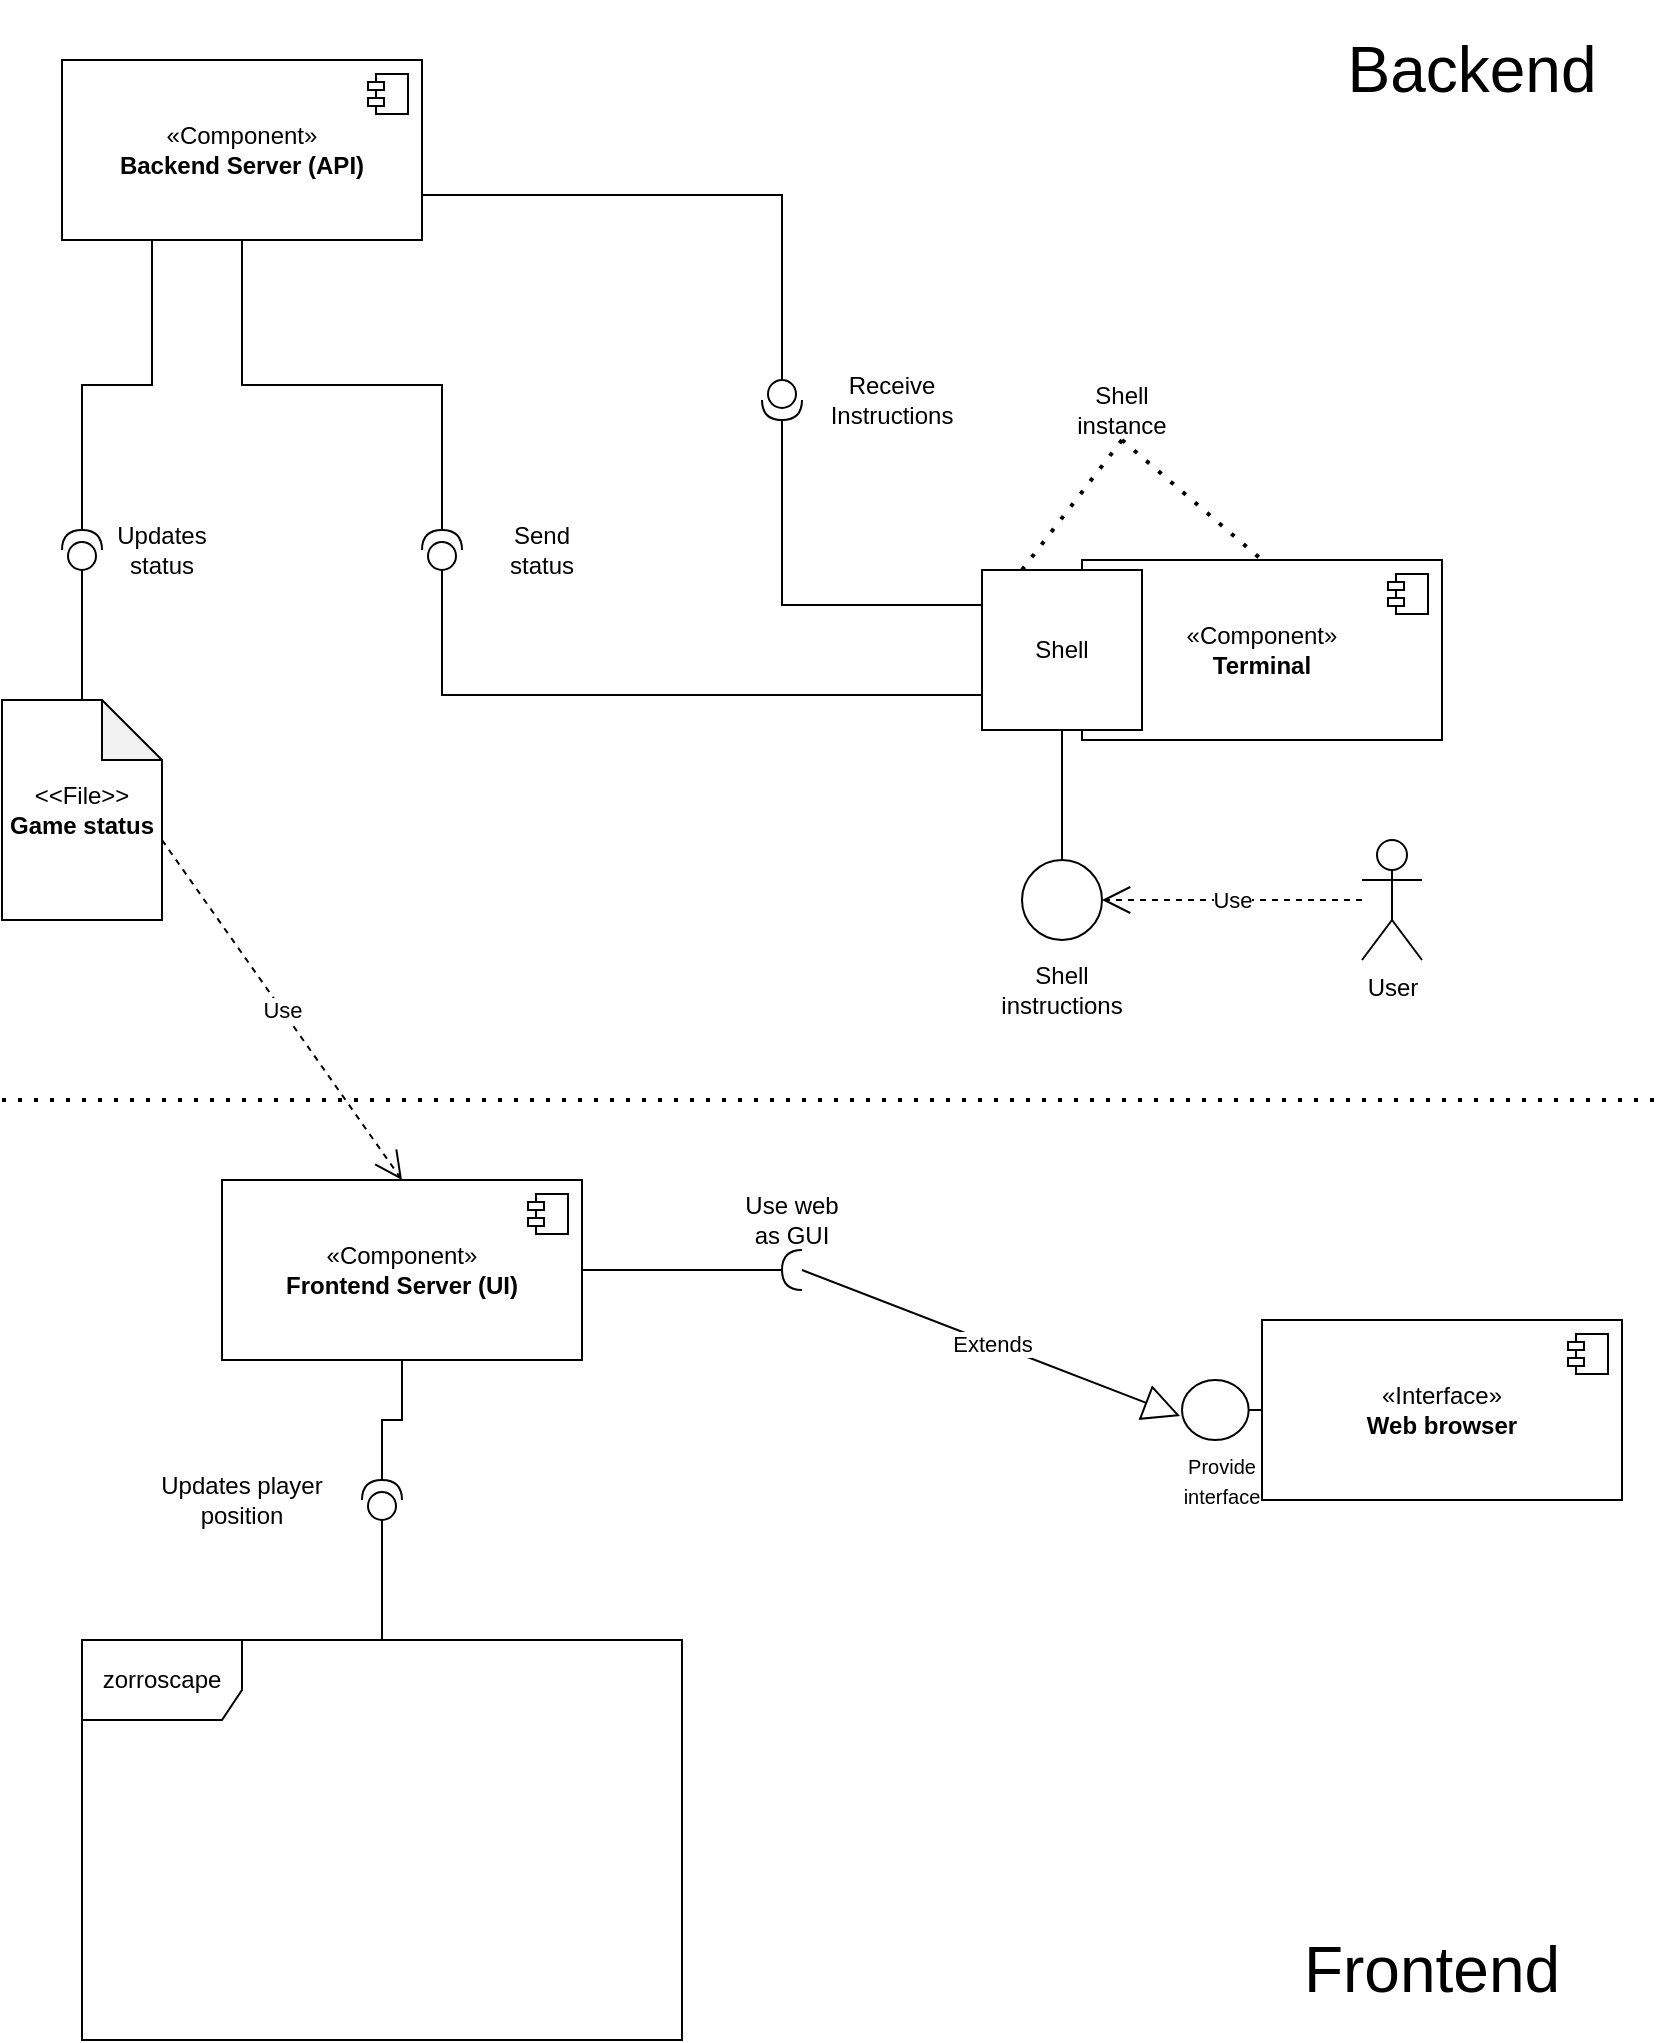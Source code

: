 <mxfile version="21.5.2" type="device" pages="4">
  <diagram name="Components" id="fg2-oNMhH4X4vXxZEWPD">
    <mxGraphModel dx="1028" dy="558" grid="1" gridSize="10" guides="1" tooltips="1" connect="1" arrows="1" fold="1" page="1" pageScale="1" pageWidth="850" pageHeight="1100" math="0" shadow="0">
      <root>
        <mxCell id="0" />
        <mxCell id="1" parent="0" />
        <mxCell id="lIsuV4rlWAabvZU2MC4q-8" style="edgeStyle=orthogonalEdgeStyle;rounded=0;orthogonalLoop=1;jettySize=auto;html=1;entryX=0;entryY=0.5;entryDx=0;entryDy=0;entryPerimeter=0;exitX=1;exitY=0.75;exitDx=0;exitDy=0;endArrow=none;endFill=0;" edge="1" parent="1" source="lIsuV4rlWAabvZU2MC4q-1" target="lIsuV4rlWAabvZU2MC4q-5">
          <mxGeometry relative="1" as="geometry" />
        </mxCell>
        <mxCell id="lIsuV4rlWAabvZU2MC4q-1" value="&lt;div&gt;«Component»&lt;/div&gt;&lt;div&gt;&lt;b&gt;Backend Server (API)&lt;/b&gt;&lt;/div&gt;" style="html=1;dropTarget=0;whiteSpace=wrap;" vertex="1" parent="1">
          <mxGeometry x="40" y="40" width="180" height="90" as="geometry" />
        </mxCell>
        <mxCell id="lIsuV4rlWAabvZU2MC4q-2" value="" style="shape=module;jettyWidth=8;jettyHeight=4;" vertex="1" parent="lIsuV4rlWAabvZU2MC4q-1">
          <mxGeometry x="1" width="20" height="20" relative="1" as="geometry">
            <mxPoint x="-27" y="7" as="offset" />
          </mxGeometry>
        </mxCell>
        <mxCell id="lIsuV4rlWAabvZU2MC4q-16" style="edgeStyle=orthogonalEdgeStyle;rounded=0;orthogonalLoop=1;jettySize=auto;html=1;exitX=1;exitY=0.5;exitDx=0;exitDy=0;exitPerimeter=0;entryX=0;entryY=0.25;entryDx=0;entryDy=0;" edge="1" parent="1" source="lIsuV4rlWAabvZU2MC4q-5" target="lIsuV4rlWAabvZU2MC4q-11">
          <mxGeometry relative="1" as="geometry" />
        </mxCell>
        <mxCell id="lIsuV4rlWAabvZU2MC4q-5" value="" style="shape=providedRequiredInterface;html=1;verticalLabelPosition=bottom;sketch=0;rotation=90;" vertex="1" parent="1">
          <mxGeometry x="390" y="200" width="20" height="20" as="geometry" />
        </mxCell>
        <mxCell id="lIsuV4rlWAabvZU2MC4q-10" style="edgeStyle=orthogonalEdgeStyle;rounded=0;orthogonalLoop=1;jettySize=auto;html=1;entryX=0.5;entryY=1;entryDx=0;entryDy=0;endArrow=none;endFill=0;" edge="1" parent="1" source="lIsuV4rlWAabvZU2MC4q-6" target="lIsuV4rlWAabvZU2MC4q-1">
          <mxGeometry relative="1" as="geometry" />
        </mxCell>
        <mxCell id="lIsuV4rlWAabvZU2MC4q-6" value="" style="shape=providedRequiredInterface;html=1;verticalLabelPosition=bottom;sketch=0;rotation=-90;" vertex="1" parent="1">
          <mxGeometry x="220" y="275" width="20" height="20" as="geometry" />
        </mxCell>
        <mxCell id="lIsuV4rlWAabvZU2MC4q-7" value="&lt;div&gt;&amp;lt;&amp;lt;File&amp;gt;&amp;gt;&lt;/div&gt;&lt;div&gt;&lt;b&gt;Game status&lt;/b&gt;&lt;br&gt;&lt;/div&gt;" style="shape=note;whiteSpace=wrap;html=1;backgroundOutline=1;darkOpacity=0.05;" vertex="1" parent="1">
          <mxGeometry x="10" y="360" width="80" height="110" as="geometry" />
        </mxCell>
        <mxCell id="lIsuV4rlWAabvZU2MC4q-15" style="edgeStyle=orthogonalEdgeStyle;rounded=0;orthogonalLoop=1;jettySize=auto;html=1;exitX=0;exitY=0.75;exitDx=0;exitDy=0;entryX=0;entryY=0.5;entryDx=0;entryDy=0;entryPerimeter=0;endArrow=none;endFill=0;" edge="1" parent="1" source="lIsuV4rlWAabvZU2MC4q-11" target="lIsuV4rlWAabvZU2MC4q-6">
          <mxGeometry relative="1" as="geometry" />
        </mxCell>
        <mxCell id="lIsuV4rlWAabvZU2MC4q-11" value="&lt;div&gt;«Component»&lt;/div&gt;&lt;div&gt;&lt;b&gt;Terminal&lt;/b&gt;&lt;/div&gt;" style="html=1;dropTarget=0;whiteSpace=wrap;" vertex="1" parent="1">
          <mxGeometry x="550" y="290" width="180" height="90" as="geometry" />
        </mxCell>
        <mxCell id="lIsuV4rlWAabvZU2MC4q-12" value="" style="shape=module;jettyWidth=8;jettyHeight=4;" vertex="1" parent="lIsuV4rlWAabvZU2MC4q-11">
          <mxGeometry x="1" width="20" height="20" relative="1" as="geometry">
            <mxPoint x="-27" y="7" as="offset" />
          </mxGeometry>
        </mxCell>
        <mxCell id="lIsuV4rlWAabvZU2MC4q-17" value="User" style="shape=umlActor;verticalLabelPosition=bottom;verticalAlign=top;html=1;outlineConnect=0;" vertex="1" parent="1">
          <mxGeometry x="690" y="430" width="30" height="60" as="geometry" />
        </mxCell>
        <mxCell id="lIsuV4rlWAabvZU2MC4q-20" value="Shell" style="whiteSpace=wrap;html=1;aspect=fixed;" vertex="1" parent="1">
          <mxGeometry x="500" y="295" width="80" height="80" as="geometry" />
        </mxCell>
        <mxCell id="lIsuV4rlWAabvZU2MC4q-21" value="" style="endArrow=none;dashed=1;html=1;dashPattern=1 3;strokeWidth=2;rounded=0;exitX=0.25;exitY=0;exitDx=0;exitDy=0;" edge="1" parent="1" source="lIsuV4rlWAabvZU2MC4q-20">
          <mxGeometry width="50" height="50" relative="1" as="geometry">
            <mxPoint x="520" y="280" as="sourcePoint" />
            <mxPoint x="570" y="230" as="targetPoint" />
          </mxGeometry>
        </mxCell>
        <mxCell id="lIsuV4rlWAabvZU2MC4q-22" value="" style="endArrow=none;dashed=1;html=1;dashPattern=1 3;strokeWidth=2;rounded=0;entryX=0.5;entryY=0;entryDx=0;entryDy=0;" edge="1" parent="1" target="lIsuV4rlWAabvZU2MC4q-11">
          <mxGeometry width="50" height="50" relative="1" as="geometry">
            <mxPoint x="570" y="230" as="sourcePoint" />
            <mxPoint x="640" y="200" as="targetPoint" />
          </mxGeometry>
        </mxCell>
        <mxCell id="lIsuV4rlWAabvZU2MC4q-23" value="Shell instance" style="text;html=1;strokeColor=none;fillColor=none;align=center;verticalAlign=middle;whiteSpace=wrap;rounded=0;" vertex="1" parent="1">
          <mxGeometry x="540" y="200" width="60" height="30" as="geometry" />
        </mxCell>
        <mxCell id="lIsuV4rlWAabvZU2MC4q-24" value="" style="ellipse;whiteSpace=wrap;html=1;aspect=fixed;" vertex="1" parent="1">
          <mxGeometry x="520" y="440" width="40" height="40" as="geometry" />
        </mxCell>
        <mxCell id="lIsuV4rlWAabvZU2MC4q-25" value="" style="endArrow=none;html=1;rounded=0;exitX=0.5;exitY=0;exitDx=0;exitDy=0;entryX=0.5;entryY=1;entryDx=0;entryDy=0;" edge="1" parent="1" source="lIsuV4rlWAabvZU2MC4q-24" target="lIsuV4rlWAabvZU2MC4q-20">
          <mxGeometry width="50" height="50" relative="1" as="geometry">
            <mxPoint x="570" y="460" as="sourcePoint" />
            <mxPoint x="620" y="410" as="targetPoint" />
          </mxGeometry>
        </mxCell>
        <mxCell id="lIsuV4rlWAabvZU2MC4q-26" value="Use" style="endArrow=open;endSize=12;dashed=1;html=1;rounded=0;entryX=1;entryY=0.5;entryDx=0;entryDy=0;" edge="1" parent="1" source="lIsuV4rlWAabvZU2MC4q-17" target="lIsuV4rlWAabvZU2MC4q-24">
          <mxGeometry width="160" relative="1" as="geometry">
            <mxPoint x="590" y="440" as="sourcePoint" />
            <mxPoint x="750" y="440" as="targetPoint" />
          </mxGeometry>
        </mxCell>
        <mxCell id="lIsuV4rlWAabvZU2MC4q-27" value="Shell instructions" style="text;html=1;strokeColor=none;fillColor=none;align=center;verticalAlign=middle;whiteSpace=wrap;rounded=0;" vertex="1" parent="1">
          <mxGeometry x="510" y="490" width="60" height="30" as="geometry" />
        </mxCell>
        <mxCell id="lIsuV4rlWAabvZU2MC4q-29" style="edgeStyle=orthogonalEdgeStyle;rounded=0;orthogonalLoop=1;jettySize=auto;html=1;entryX=0.5;entryY=0;entryDx=0;entryDy=0;entryPerimeter=0;endArrow=none;endFill=0;" edge="1" parent="1" source="lIsuV4rlWAabvZU2MC4q-28" target="lIsuV4rlWAabvZU2MC4q-7">
          <mxGeometry relative="1" as="geometry" />
        </mxCell>
        <mxCell id="lIsuV4rlWAabvZU2MC4q-30" style="edgeStyle=orthogonalEdgeStyle;rounded=0;orthogonalLoop=1;jettySize=auto;html=1;entryX=0.25;entryY=1;entryDx=0;entryDy=0;endArrow=none;endFill=0;exitX=1;exitY=0.5;exitDx=0;exitDy=0;exitPerimeter=0;" edge="1" parent="1" source="lIsuV4rlWAabvZU2MC4q-28" target="lIsuV4rlWAabvZU2MC4q-1">
          <mxGeometry relative="1" as="geometry" />
        </mxCell>
        <mxCell id="lIsuV4rlWAabvZU2MC4q-28" value="" style="shape=providedRequiredInterface;html=1;verticalLabelPosition=bottom;sketch=0;rotation=-90;" vertex="1" parent="1">
          <mxGeometry x="40" y="275" width="20" height="20" as="geometry" />
        </mxCell>
        <mxCell id="lIsuV4rlWAabvZU2MC4q-31" value="Receive Instructions" style="text;html=1;strokeColor=none;fillColor=none;align=center;verticalAlign=middle;whiteSpace=wrap;rounded=0;" vertex="1" parent="1">
          <mxGeometry x="425" y="195" width="60" height="30" as="geometry" />
        </mxCell>
        <mxCell id="lIsuV4rlWAabvZU2MC4q-32" value="Send status" style="text;html=1;strokeColor=none;fillColor=none;align=center;verticalAlign=middle;whiteSpace=wrap;rounded=0;" vertex="1" parent="1">
          <mxGeometry x="250" y="270" width="60" height="30" as="geometry" />
        </mxCell>
        <mxCell id="lIsuV4rlWAabvZU2MC4q-33" value="Updates status" style="text;html=1;strokeColor=none;fillColor=none;align=center;verticalAlign=middle;whiteSpace=wrap;rounded=0;" vertex="1" parent="1">
          <mxGeometry x="60" y="270" width="60" height="30" as="geometry" />
        </mxCell>
        <mxCell id="lIsuV4rlWAabvZU2MC4q-34" value="zorroscape" style="shape=umlFrame;whiteSpace=wrap;html=1;pointerEvents=0;width=80;height=40;" vertex="1" parent="1">
          <mxGeometry x="50" y="830" width="300" height="200" as="geometry" />
        </mxCell>
        <mxCell id="lIsuV4rlWAabvZU2MC4q-35" value="" style="endArrow=none;dashed=1;html=1;dashPattern=1 3;strokeWidth=2;rounded=0;" edge="1" parent="1">
          <mxGeometry width="50" height="50" relative="1" as="geometry">
            <mxPoint x="10" y="560" as="sourcePoint" />
            <mxPoint x="840" y="560" as="targetPoint" />
          </mxGeometry>
        </mxCell>
        <mxCell id="lIsuV4rlWAabvZU2MC4q-40" value="&lt;div&gt;«Interface»&lt;/div&gt;&lt;div&gt;&lt;b&gt;Web browser&lt;/b&gt;&lt;br&gt;&lt;/div&gt;" style="html=1;dropTarget=0;whiteSpace=wrap;" vertex="1" parent="1">
          <mxGeometry x="640" y="670" width="180" height="90" as="geometry" />
        </mxCell>
        <mxCell id="lIsuV4rlWAabvZU2MC4q-41" value="" style="shape=module;jettyWidth=8;jettyHeight=4;" vertex="1" parent="lIsuV4rlWAabvZU2MC4q-40">
          <mxGeometry x="1" width="20" height="20" relative="1" as="geometry">
            <mxPoint x="-27" y="7" as="offset" />
          </mxGeometry>
        </mxCell>
        <mxCell id="lIsuV4rlWAabvZU2MC4q-42" value="&lt;div&gt;«Component»&lt;/div&gt;&lt;div&gt;&lt;b&gt;Frontend Server (UI)&lt;/b&gt;&lt;/div&gt;" style="html=1;dropTarget=0;whiteSpace=wrap;" vertex="1" parent="1">
          <mxGeometry x="120" y="600" width="180" height="90" as="geometry" />
        </mxCell>
        <mxCell id="lIsuV4rlWAabvZU2MC4q-43" value="" style="shape=module;jettyWidth=8;jettyHeight=4;" vertex="1" parent="lIsuV4rlWAabvZU2MC4q-42">
          <mxGeometry x="1" width="20" height="20" relative="1" as="geometry">
            <mxPoint x="-27" y="7" as="offset" />
          </mxGeometry>
        </mxCell>
        <mxCell id="lIsuV4rlWAabvZU2MC4q-47" style="edgeStyle=orthogonalEdgeStyle;rounded=0;orthogonalLoop=1;jettySize=auto;html=1;entryX=1;entryY=0.5;entryDx=0;entryDy=0;endArrow=none;endFill=0;" edge="1" parent="1" source="lIsuV4rlWAabvZU2MC4q-46" target="lIsuV4rlWAabvZU2MC4q-42">
          <mxGeometry relative="1" as="geometry" />
        </mxCell>
        <mxCell id="lIsuV4rlWAabvZU2MC4q-46" value="" style="shape=requiredInterface;html=1;verticalLabelPosition=bottom;sketch=0;rotation=-180;" vertex="1" parent="1">
          <mxGeometry x="400" y="635" width="10" height="20" as="geometry" />
        </mxCell>
        <mxCell id="lIsuV4rlWAabvZU2MC4q-49" value="" style="shape=umlBoundary;whiteSpace=wrap;html=1;rotation=-180;" vertex="1" parent="1">
          <mxGeometry x="600" y="700" width="40" height="30" as="geometry" />
        </mxCell>
        <mxCell id="lIsuV4rlWAabvZU2MC4q-51" value="&lt;font style=&quot;font-size: 10px;&quot;&gt;Provide interface&lt;/font&gt;" style="text;html=1;strokeColor=none;fillColor=none;align=center;verticalAlign=middle;whiteSpace=wrap;rounded=0;" vertex="1" parent="1">
          <mxGeometry x="590" y="730" width="60" height="40" as="geometry" />
        </mxCell>
        <mxCell id="lIsuV4rlWAabvZU2MC4q-52" value="Use web as GUI" style="text;html=1;strokeColor=none;fillColor=none;align=center;verticalAlign=middle;whiteSpace=wrap;rounded=0;" vertex="1" parent="1">
          <mxGeometry x="375" y="605" width="60" height="30" as="geometry" />
        </mxCell>
        <mxCell id="lIsuV4rlWAabvZU2MC4q-55" value="" style="edgeStyle=orthogonalEdgeStyle;rounded=0;orthogonalLoop=1;jettySize=auto;html=1;endArrow=none;endFill=0;" edge="1" parent="1" source="lIsuV4rlWAabvZU2MC4q-54" target="lIsuV4rlWAabvZU2MC4q-34">
          <mxGeometry relative="1" as="geometry" />
        </mxCell>
        <mxCell id="lIsuV4rlWAabvZU2MC4q-57" value="" style="edgeStyle=orthogonalEdgeStyle;rounded=0;orthogonalLoop=1;jettySize=auto;html=1;endArrow=none;endFill=0;" edge="1" parent="1" source="lIsuV4rlWAabvZU2MC4q-54" target="lIsuV4rlWAabvZU2MC4q-42">
          <mxGeometry relative="1" as="geometry" />
        </mxCell>
        <mxCell id="lIsuV4rlWAabvZU2MC4q-54" value="" style="shape=providedRequiredInterface;html=1;verticalLabelPosition=bottom;sketch=0;rotation=-90;" vertex="1" parent="1">
          <mxGeometry x="190" y="750" width="20" height="20" as="geometry" />
        </mxCell>
        <mxCell id="lIsuV4rlWAabvZU2MC4q-56" value="Updates player position" style="text;html=1;strokeColor=none;fillColor=none;align=center;verticalAlign=middle;whiteSpace=wrap;rounded=0;" vertex="1" parent="1">
          <mxGeometry x="80" y="745" width="100" height="30" as="geometry" />
        </mxCell>
        <mxCell id="lIsuV4rlWAabvZU2MC4q-59" value="&lt;font style=&quot;font-size: 32px;&quot;&gt;Backend&lt;/font&gt;" style="text;html=1;strokeColor=none;fillColor=none;align=center;verticalAlign=middle;whiteSpace=wrap;rounded=0;" vertex="1" parent="1">
          <mxGeometry x="650" y="10" width="190" height="70" as="geometry" />
        </mxCell>
        <mxCell id="lIsuV4rlWAabvZU2MC4q-60" value="&lt;font style=&quot;font-size: 32px;&quot;&gt;Frontend&lt;/font&gt;" style="text;html=1;strokeColor=none;fillColor=none;align=center;verticalAlign=middle;whiteSpace=wrap;rounded=0;" vertex="1" parent="1">
          <mxGeometry x="630" y="960" width="190" height="70" as="geometry" />
        </mxCell>
        <mxCell id="lIsuV4rlWAabvZU2MC4q-61" value="Use" style="endArrow=open;endSize=12;dashed=1;html=1;rounded=0;entryX=0.5;entryY=0;entryDx=0;entryDy=0;exitX=0;exitY=0;exitDx=80;exitDy=70;exitPerimeter=0;" edge="1" parent="1" source="lIsuV4rlWAabvZU2MC4q-7" target="lIsuV4rlWAabvZU2MC4q-42">
          <mxGeometry width="160" relative="1" as="geometry">
            <mxPoint x="130" y="430" as="sourcePoint" />
            <mxPoint x="290" y="430" as="targetPoint" />
          </mxGeometry>
        </mxCell>
        <mxCell id="lIsuV4rlWAabvZU2MC4q-62" value="Extends" style="endArrow=block;endSize=16;endFill=0;html=1;rounded=0;exitX=0;exitY=0.5;exitDx=0;exitDy=0;exitPerimeter=0;entryX=1.025;entryY=0.4;entryDx=0;entryDy=0;entryPerimeter=0;" edge="1" parent="1" source="lIsuV4rlWAabvZU2MC4q-46" target="lIsuV4rlWAabvZU2MC4q-49">
          <mxGeometry width="160" relative="1" as="geometry">
            <mxPoint x="430" y="650" as="sourcePoint" />
            <mxPoint x="590" y="650" as="targetPoint" />
          </mxGeometry>
        </mxCell>
      </root>
    </mxGraphModel>
  </diagram>
  <diagram id="vCLA_ddJvcQWh8pepeFn" name="Packages">
    <mxGraphModel dx="874" dy="474" grid="1" gridSize="10" guides="1" tooltips="1" connect="1" arrows="1" fold="1" page="1" pageScale="1" pageWidth="850" pageHeight="1100" math="0" shadow="0">
      <root>
        <mxCell id="0" />
        <mxCell id="1" parent="0" />
        <mxCell id="huxQU5YlGegdI1hVqfrL-1" value="" style="shape=folder;fontStyle=1;spacingTop=10;tabWidth=130;tabHeight=30;tabPosition=left;html=1;whiteSpace=wrap;" vertex="1" parent="1">
          <mxGeometry x="40" y="40" width="260" height="190" as="geometry" />
        </mxCell>
        <mxCell id="huxQU5YlGegdI1hVqfrL-2" value="zorroscape_API" style="text;align=center;fontStyle=1;verticalAlign=middle;spacingLeft=3;spacingRight=3;strokeColor=none;rotatable=0;points=[[0,0.5],[1,0.5]];portConstraint=eastwest;html=1;" vertex="1" parent="1">
          <mxGeometry x="40" y="40" width="130" height="26" as="geometry" />
        </mxCell>
        <mxCell id="_4yj99TyufgzmkkabO5A-1" value="&lt;div&gt;«Component»&lt;/div&gt;&lt;div&gt;&lt;b&gt;Backend Server (API)&lt;/b&gt;&lt;/div&gt;" style="html=1;dropTarget=0;whiteSpace=wrap;" vertex="1" parent="1">
          <mxGeometry x="50" y="90" width="140" height="60" as="geometry" />
        </mxCell>
        <mxCell id="_4yj99TyufgzmkkabO5A-2" value="" style="shape=module;jettyWidth=8;jettyHeight=4;" vertex="1" parent="_4yj99TyufgzmkkabO5A-1">
          <mxGeometry x="1" width="20" height="20" relative="1" as="geometry">
            <mxPoint x="-27" y="7" as="offset" />
          </mxGeometry>
        </mxCell>
        <mxCell id="vbIPrfD5rZyt9Vxp0RWM-1" value="&lt;div&gt;&amp;lt;&amp;lt;File&amp;gt;&amp;gt;&lt;/div&gt;&lt;div&gt;&lt;b&gt;Game status&lt;/b&gt;&lt;br&gt;&lt;/div&gt;" style="shape=note;whiteSpace=wrap;html=1;backgroundOutline=1;darkOpacity=0.05;" vertex="1" parent="1">
          <mxGeometry x="210" y="110" width="80" height="90" as="geometry" />
        </mxCell>
        <mxCell id="K6dREEbRCLqWQLxPJ3EU-3" value="" style="shape=folder;fontStyle=1;spacingTop=10;tabWidth=130;tabHeight=30;tabPosition=left;html=1;whiteSpace=wrap;" vertex="1" parent="1">
          <mxGeometry x="480" y="40" width="260" height="190" as="geometry" />
        </mxCell>
        <mxCell id="K6dREEbRCLqWQLxPJ3EU-4" value="zorroscape_UI" style="text;align=center;fontStyle=1;verticalAlign=middle;spacingLeft=3;spacingRight=3;strokeColor=none;rotatable=0;points=[[0,0.5],[1,0.5]];portConstraint=eastwest;html=1;" vertex="1" parent="1">
          <mxGeometry x="480" y="40" width="130" height="26" as="geometry" />
        </mxCell>
        <mxCell id="K6dREEbRCLqWQLxPJ3EU-1" value="&lt;div&gt;«Component»&lt;/div&gt;&lt;div&gt;&lt;b&gt;Frontend Server (UI)&lt;/b&gt;&lt;/div&gt;" style="html=1;dropTarget=0;whiteSpace=wrap;" vertex="1" parent="1">
          <mxGeometry x="540" y="110" width="140" height="80" as="geometry" />
        </mxCell>
        <mxCell id="K6dREEbRCLqWQLxPJ3EU-2" value="" style="shape=module;jettyWidth=8;jettyHeight=4;" vertex="1" parent="K6dREEbRCLqWQLxPJ3EU-1">
          <mxGeometry x="1" width="20" height="20" relative="1" as="geometry">
            <mxPoint x="-27" y="7" as="offset" />
          </mxGeometry>
        </mxCell>
        <mxCell id="K6dREEbRCLqWQLxPJ3EU-5" value="Use" style="endArrow=open;endSize=12;dashed=1;html=1;rounded=0;exitX=0;exitY=0;exitDx=0;exitDy=110;entryX=0;entryY=0;entryDx=260;entryDy=110;entryPerimeter=0;exitPerimeter=0;" edge="1" parent="1" source="K6dREEbRCLqWQLxPJ3EU-3" target="huxQU5YlGegdI1hVqfrL-1">
          <mxGeometry width="160" relative="1" as="geometry">
            <mxPoint x="350" y="150" as="sourcePoint" />
            <mxPoint x="510" y="150" as="targetPoint" />
          </mxGeometry>
        </mxCell>
      </root>
    </mxGraphModel>
  </diagram>
  <diagram id="9D-H1wU7ZC_B48JWYWZt" name="States">
    <mxGraphModel dx="1942" dy="1053" grid="1" gridSize="10" guides="1" tooltips="1" connect="1" arrows="1" fold="1" page="1" pageScale="1" pageWidth="850" pageHeight="1100" math="0" shadow="0">
      <root>
        <mxCell id="0" />
        <mxCell id="1" parent="0" />
        <mxCell id="3oWR45-d2a_-YinDWhUd-8" style="edgeStyle=orthogonalEdgeStyle;rounded=0;orthogonalLoop=1;jettySize=auto;html=1;entryX=0;entryY=0.5;entryDx=0;entryDy=0;curved=1;" edge="1" parent="1" source="3oWR45-d2a_-YinDWhUd-3" target="3oWR45-d2a_-YinDWhUd-4">
          <mxGeometry relative="1" as="geometry" />
        </mxCell>
        <mxCell id="3oWR45-d2a_-YinDWhUd-9" style="edgeStyle=orthogonalEdgeStyle;rounded=0;orthogonalLoop=1;jettySize=auto;html=1;entryX=0;entryY=0.5;entryDx=0;entryDy=0;curved=1;" edge="1" parent="1" source="3oWR45-d2a_-YinDWhUd-3" target="3oWR45-d2a_-YinDWhUd-5">
          <mxGeometry relative="1" as="geometry" />
        </mxCell>
        <mxCell id="3oWR45-d2a_-YinDWhUd-10" style="edgeStyle=orthogonalEdgeStyle;rounded=0;orthogonalLoop=1;jettySize=auto;html=1;curved=1;" edge="1" parent="1" source="3oWR45-d2a_-YinDWhUd-3" target="3oWR45-d2a_-YinDWhUd-6">
          <mxGeometry relative="1" as="geometry" />
        </mxCell>
        <mxCell id="3oWR45-d2a_-YinDWhUd-11" style="edgeStyle=orthogonalEdgeStyle;rounded=0;orthogonalLoop=1;jettySize=auto;html=1;entryX=0;entryY=0.5;entryDx=0;entryDy=0;curved=1;" edge="1" parent="1" source="3oWR45-d2a_-YinDWhUd-3" target="3oWR45-d2a_-YinDWhUd-7">
          <mxGeometry relative="1" as="geometry" />
        </mxCell>
        <mxCell id="3oWR45-d2a_-YinDWhUd-26" style="edgeStyle=orthogonalEdgeStyle;rounded=0;orthogonalLoop=1;jettySize=auto;html=1;entryX=0;entryY=0.5;entryDx=0;entryDy=0;curved=1;exitX=0.5;exitY=1;exitDx=0;exitDy=0;" edge="1" parent="1" source="3oWR45-d2a_-YinDWhUd-3" target="3oWR45-d2a_-YinDWhUd-24">
          <mxGeometry relative="1" as="geometry" />
        </mxCell>
        <mxCell id="3oWR45-d2a_-YinDWhUd-27" style="edgeStyle=orthogonalEdgeStyle;rounded=0;orthogonalLoop=1;jettySize=auto;html=1;entryX=0;entryY=0.5;entryDx=0;entryDy=0;curved=1;exitX=0.5;exitY=1;exitDx=0;exitDy=0;" edge="1" parent="1" source="3oWR45-d2a_-YinDWhUd-3" target="3oWR45-d2a_-YinDWhUd-25">
          <mxGeometry relative="1" as="geometry" />
        </mxCell>
        <mxCell id="3oWR45-d2a_-YinDWhUd-3" value="" style="ellipse;whiteSpace=wrap;html=1;aspect=fixed;fillColor=#008a00;strokeColor=#005700;fontColor=#ffffff;" vertex="1" parent="1">
          <mxGeometry x="40" y="170" width="40" height="40" as="geometry" />
        </mxCell>
        <mxCell id="3oWR45-d2a_-YinDWhUd-15" style="edgeStyle=orthogonalEdgeStyle;rounded=0;orthogonalLoop=1;jettySize=auto;html=1;curved=1;" edge="1" parent="1" source="3oWR45-d2a_-YinDWhUd-4" target="3oWR45-d2a_-YinDWhUd-13">
          <mxGeometry relative="1" as="geometry">
            <Array as="points">
              <mxPoint x="465" y="60" />
            </Array>
          </mxGeometry>
        </mxCell>
        <mxCell id="3oWR45-d2a_-YinDWhUd-4" value="Up" style="rounded=1;whiteSpace=wrap;html=1;" vertex="1" parent="1">
          <mxGeometry x="200" y="40" width="120" height="40" as="geometry" />
        </mxCell>
        <mxCell id="3oWR45-d2a_-YinDWhUd-16" style="edgeStyle=orthogonalEdgeStyle;rounded=0;orthogonalLoop=1;jettySize=auto;html=1;curved=1;" edge="1" parent="1" source="3oWR45-d2a_-YinDWhUd-5" target="3oWR45-d2a_-YinDWhUd-13">
          <mxGeometry relative="1" as="geometry" />
        </mxCell>
        <mxCell id="3oWR45-d2a_-YinDWhUd-5" value="Right" style="rounded=1;whiteSpace=wrap;html=1;" vertex="1" parent="1">
          <mxGeometry x="200" y="120" width="120" height="40" as="geometry" />
        </mxCell>
        <mxCell id="3oWR45-d2a_-YinDWhUd-17" style="edgeStyle=orthogonalEdgeStyle;rounded=0;orthogonalLoop=1;jettySize=auto;html=1;curved=1;" edge="1" parent="1" source="3oWR45-d2a_-YinDWhUd-6" target="3oWR45-d2a_-YinDWhUd-13">
          <mxGeometry relative="1" as="geometry" />
        </mxCell>
        <mxCell id="3oWR45-d2a_-YinDWhUd-6" value="Left" style="rounded=1;whiteSpace=wrap;html=1;" vertex="1" parent="1">
          <mxGeometry x="200" y="200" width="120" height="40" as="geometry" />
        </mxCell>
        <mxCell id="3oWR45-d2a_-YinDWhUd-18" style="edgeStyle=orthogonalEdgeStyle;rounded=0;orthogonalLoop=1;jettySize=auto;html=1;curved=1;" edge="1" parent="1" source="3oWR45-d2a_-YinDWhUd-7" target="3oWR45-d2a_-YinDWhUd-13">
          <mxGeometry relative="1" as="geometry">
            <Array as="points">
              <mxPoint x="465" y="300" />
            </Array>
          </mxGeometry>
        </mxCell>
        <mxCell id="3oWR45-d2a_-YinDWhUd-7" value="Down" style="rounded=1;whiteSpace=wrap;html=1;" vertex="1" parent="1">
          <mxGeometry x="200" y="280" width="120" height="40" as="geometry" />
        </mxCell>
        <mxCell id="3oWR45-d2a_-YinDWhUd-62" value="" style="edgeStyle=orthogonalEdgeStyle;rounded=0;orthogonalLoop=1;jettySize=auto;html=1;" edge="1" parent="1" source="3oWR45-d2a_-YinDWhUd-12" target="3oWR45-d2a_-YinDWhUd-61">
          <mxGeometry relative="1" as="geometry" />
        </mxCell>
        <mxCell id="3oWR45-d2a_-YinDWhUd-12" value="Idle" style="rounded=1;whiteSpace=wrap;html=1;" vertex="1" parent="1">
          <mxGeometry x="590" y="80" width="120" height="40" as="geometry" />
        </mxCell>
        <mxCell id="3oWR45-d2a_-YinDWhUd-19" style="edgeStyle=orthogonalEdgeStyle;rounded=0;orthogonalLoop=1;jettySize=auto;html=1;elbow=vertical;curved=1;entryX=0;entryY=0.5;entryDx=0;entryDy=0;" edge="1" parent="1" source="3oWR45-d2a_-YinDWhUd-13" target="3oWR45-d2a_-YinDWhUd-12">
          <mxGeometry relative="1" as="geometry" />
        </mxCell>
        <mxCell id="3oWR45-d2a_-YinDWhUd-20" style="edgeStyle=orthogonalEdgeStyle;rounded=0;orthogonalLoop=1;jettySize=auto;html=1;elbow=vertical;curved=1;entryX=0;entryY=0.5;entryDx=0;entryDy=0;" edge="1" parent="1" source="3oWR45-d2a_-YinDWhUd-13" target="3oWR45-d2a_-YinDWhUd-14">
          <mxGeometry relative="1" as="geometry" />
        </mxCell>
        <mxCell id="3oWR45-d2a_-YinDWhUd-41" style="edgeStyle=elbowEdgeStyle;rounded=0;orthogonalLoop=1;jettySize=auto;html=1;elbow=vertical;curved=0;entryX=0;entryY=0.5;entryDx=0;entryDy=0;" edge="1" parent="1" source="3oWR45-d2a_-YinDWhUd-13" target="3oWR45-d2a_-YinDWhUd-40">
          <mxGeometry relative="1" as="geometry" />
        </mxCell>
        <mxCell id="3oWR45-d2a_-YinDWhUd-13" value="" style="html=1;points=[];perimeter=orthogonalPerimeter;outlineConnect=0;targetShapes=umlLifeline;portConstraint=eastwest;newEdgeStyle={&quot;edgeStyle&quot;:&quot;elbowEdgeStyle&quot;,&quot;elbow&quot;:&quot;vertical&quot;,&quot;curved&quot;:0,&quot;rounded&quot;:0};" vertex="1" parent="1">
          <mxGeometry x="460" y="140" width="10" height="80" as="geometry" />
        </mxCell>
        <mxCell id="3oWR45-d2a_-YinDWhUd-22" style="edgeStyle=orthogonalEdgeStyle;rounded=0;orthogonalLoop=1;jettySize=auto;html=1;entryX=-0.042;entryY=0.524;entryDx=0;entryDy=0;entryPerimeter=0;" edge="1" parent="1" source="3oWR45-d2a_-YinDWhUd-14" target="3oWR45-d2a_-YinDWhUd-21">
          <mxGeometry relative="1" as="geometry" />
        </mxCell>
        <mxCell id="3oWR45-d2a_-YinDWhUd-14" value="Player win" style="rounded=1;whiteSpace=wrap;html=1;" vertex="1" parent="1">
          <mxGeometry x="590" y="240" width="120" height="40" as="geometry" />
        </mxCell>
        <mxCell id="3oWR45-d2a_-YinDWhUd-21" value="" style="ellipse;html=1;shape=endState;fillColor=#000000;strokeColor=#1a5fb4;" vertex="1" parent="1">
          <mxGeometry x="760" y="245" width="30" height="30" as="geometry" />
        </mxCell>
        <mxCell id="3oWR45-d2a_-YinDWhUd-38" style="edgeStyle=orthogonalEdgeStyle;rounded=0;orthogonalLoop=1;jettySize=auto;html=1;" edge="1" parent="1" source="3oWR45-d2a_-YinDWhUd-24" target="3oWR45-d2a_-YinDWhUd-36">
          <mxGeometry relative="1" as="geometry" />
        </mxCell>
        <mxCell id="3oWR45-d2a_-YinDWhUd-24" value="Attack" style="rounded=1;whiteSpace=wrap;html=1;" vertex="1" parent="1">
          <mxGeometry x="200" y="400" width="120" height="40" as="geometry" />
        </mxCell>
        <mxCell id="3oWR45-d2a_-YinDWhUd-51" value="" style="edgeStyle=orthogonalEdgeStyle;rounded=0;orthogonalLoop=1;jettySize=auto;html=1;" edge="1" parent="1" source="3oWR45-d2a_-YinDWhUd-25" target="3oWR45-d2a_-YinDWhUd-49">
          <mxGeometry relative="1" as="geometry" />
        </mxCell>
        <mxCell id="3oWR45-d2a_-YinDWhUd-25" value="Jump" style="rounded=1;whiteSpace=wrap;html=1;" vertex="1" parent="1">
          <mxGeometry x="200" y="600" width="120" height="40" as="geometry" />
        </mxCell>
        <mxCell id="3oWR45-d2a_-YinDWhUd-64" value="" style="edgeStyle=orthogonalEdgeStyle;rounded=0;orthogonalLoop=1;jettySize=auto;html=1;" edge="1" parent="1" source="3oWR45-d2a_-YinDWhUd-33" target="3oWR45-d2a_-YinDWhUd-63">
          <mxGeometry relative="1" as="geometry" />
        </mxCell>
        <mxCell id="3oWR45-d2a_-YinDWhUd-33" value="Idle" style="rounded=1;whiteSpace=wrap;html=1;" vertex="1" parent="1">
          <mxGeometry x="530" y="360" width="120" height="40" as="geometry" />
        </mxCell>
        <mxCell id="3oWR45-d2a_-YinDWhUd-34" style="edgeStyle=orthogonalEdgeStyle;rounded=0;orthogonalLoop=1;jettySize=auto;html=1;elbow=vertical;curved=1;entryX=0;entryY=0.5;entryDx=0;entryDy=0;" edge="1" parent="1" source="3oWR45-d2a_-YinDWhUd-36" target="3oWR45-d2a_-YinDWhUd-33">
          <mxGeometry relative="1" as="geometry" />
        </mxCell>
        <mxCell id="3oWR45-d2a_-YinDWhUd-35" style="edgeStyle=orthogonalEdgeStyle;rounded=0;orthogonalLoop=1;jettySize=auto;html=1;elbow=vertical;curved=1;entryX=0;entryY=0.5;entryDx=0;entryDy=0;" edge="1" parent="1" source="3oWR45-d2a_-YinDWhUd-36" target="3oWR45-d2a_-YinDWhUd-37">
          <mxGeometry relative="1" as="geometry" />
        </mxCell>
        <mxCell id="3oWR45-d2a_-YinDWhUd-36" value="" style="html=1;points=[];perimeter=orthogonalPerimeter;outlineConnect=0;targetShapes=umlLifeline;portConstraint=eastwest;newEdgeStyle={&quot;edgeStyle&quot;:&quot;elbowEdgeStyle&quot;,&quot;elbow&quot;:&quot;vertical&quot;,&quot;curved&quot;:0,&quot;rounded&quot;:0};" vertex="1" parent="1">
          <mxGeometry x="400" y="380" width="10" height="80" as="geometry" />
        </mxCell>
        <mxCell id="3oWR45-d2a_-YinDWhUd-45" value="" style="edgeStyle=orthogonalEdgeStyle;rounded=0;orthogonalLoop=1;jettySize=auto;html=1;" edge="1" parent="1" source="3oWR45-d2a_-YinDWhUd-37" target="3oWR45-d2a_-YinDWhUd-44">
          <mxGeometry relative="1" as="geometry" />
        </mxCell>
        <mxCell id="3oWR45-d2a_-YinDWhUd-37" value="Player get hurt" style="rounded=1;whiteSpace=wrap;html=1;" vertex="1" parent="1">
          <mxGeometry x="530" y="440" width="120" height="40" as="geometry" />
        </mxCell>
        <mxCell id="3oWR45-d2a_-YinDWhUd-43" style="edgeStyle=orthogonalEdgeStyle;rounded=0;orthogonalLoop=1;jettySize=auto;html=1;" edge="1" parent="1" source="3oWR45-d2a_-YinDWhUd-40" target="3oWR45-d2a_-YinDWhUd-42">
          <mxGeometry relative="1" as="geometry" />
        </mxCell>
        <mxCell id="3oWR45-d2a_-YinDWhUd-40" value="Die" style="rounded=1;whiteSpace=wrap;html=1;" vertex="1" parent="1">
          <mxGeometry x="590" y="160" width="120" height="40" as="geometry" />
        </mxCell>
        <mxCell id="3oWR45-d2a_-YinDWhUd-42" value="" style="ellipse;html=1;shape=endState;fillColor=#000000;strokeColor=#ff0000;" vertex="1" parent="1">
          <mxGeometry x="760" y="165" width="30" height="30" as="geometry" />
        </mxCell>
        <mxCell id="3oWR45-d2a_-YinDWhUd-44" value="" style="ellipse;html=1;shape=endState;fillColor=#000000;strokeColor=#ff0000;" vertex="1" parent="1">
          <mxGeometry x="730" y="445" width="30" height="30" as="geometry" />
        </mxCell>
        <mxCell id="3oWR45-d2a_-YinDWhUd-59" value="" style="edgeStyle=orthogonalEdgeStyle;rounded=0;orthogonalLoop=1;jettySize=auto;html=1;curved=1;" edge="1" parent="1" source="3oWR45-d2a_-YinDWhUd-46" target="3oWR45-d2a_-YinDWhUd-55">
          <mxGeometry relative="1" as="geometry" />
        </mxCell>
        <mxCell id="3oWR45-d2a_-YinDWhUd-46" value="Right" style="rounded=1;whiteSpace=wrap;html=1;" vertex="1" parent="1">
          <mxGeometry x="530" y="560" width="120" height="40" as="geometry" />
        </mxCell>
        <mxCell id="3oWR45-d2a_-YinDWhUd-47" style="edgeStyle=orthogonalEdgeStyle;rounded=0;orthogonalLoop=1;jettySize=auto;html=1;elbow=vertical;curved=1;entryX=0;entryY=0.5;entryDx=0;entryDy=0;" edge="1" parent="1" source="3oWR45-d2a_-YinDWhUd-49" target="3oWR45-d2a_-YinDWhUd-46">
          <mxGeometry relative="1" as="geometry" />
        </mxCell>
        <mxCell id="3oWR45-d2a_-YinDWhUd-48" style="edgeStyle=orthogonalEdgeStyle;rounded=0;orthogonalLoop=1;jettySize=auto;html=1;elbow=vertical;curved=1;entryX=0;entryY=0.5;entryDx=0;entryDy=0;" edge="1" parent="1" source="3oWR45-d2a_-YinDWhUd-49" target="3oWR45-d2a_-YinDWhUd-50">
          <mxGeometry relative="1" as="geometry" />
        </mxCell>
        <mxCell id="3oWR45-d2a_-YinDWhUd-49" value="" style="html=1;points=[];perimeter=orthogonalPerimeter;outlineConnect=0;targetShapes=umlLifeline;portConstraint=eastwest;newEdgeStyle={&quot;edgeStyle&quot;:&quot;elbowEdgeStyle&quot;,&quot;elbow&quot;:&quot;vertical&quot;,&quot;curved&quot;:0,&quot;rounded&quot;:0};" vertex="1" parent="1">
          <mxGeometry x="400" y="580" width="10" height="80" as="geometry" />
        </mxCell>
        <mxCell id="3oWR45-d2a_-YinDWhUd-60" value="" style="edgeStyle=orthogonalEdgeStyle;rounded=0;orthogonalLoop=1;jettySize=auto;html=1;curved=1;" edge="1" parent="1" source="3oWR45-d2a_-YinDWhUd-50" target="3oWR45-d2a_-YinDWhUd-55">
          <mxGeometry relative="1" as="geometry" />
        </mxCell>
        <mxCell id="3oWR45-d2a_-YinDWhUd-50" value="Left" style="rounded=1;whiteSpace=wrap;html=1;" vertex="1" parent="1">
          <mxGeometry x="530" y="640" width="120" height="40" as="geometry" />
        </mxCell>
        <mxCell id="3oWR45-d2a_-YinDWhUd-66" value="" style="edgeStyle=orthogonalEdgeStyle;rounded=0;orthogonalLoop=1;jettySize=auto;html=1;" edge="1" parent="1" source="3oWR45-d2a_-YinDWhUd-52" target="3oWR45-d2a_-YinDWhUd-65">
          <mxGeometry relative="1" as="geometry" />
        </mxCell>
        <mxCell id="3oWR45-d2a_-YinDWhUd-52" value="Idle" style="rounded=1;whiteSpace=wrap;html=1;" vertex="1" parent="1">
          <mxGeometry x="850" y="560" width="120" height="40" as="geometry" />
        </mxCell>
        <mxCell id="3oWR45-d2a_-YinDWhUd-53" style="edgeStyle=orthogonalEdgeStyle;rounded=0;orthogonalLoop=1;jettySize=auto;html=1;elbow=vertical;curved=1;entryX=0;entryY=0.5;entryDx=0;entryDy=0;" edge="1" parent="1" source="3oWR45-d2a_-YinDWhUd-55" target="3oWR45-d2a_-YinDWhUd-52">
          <mxGeometry relative="1" as="geometry" />
        </mxCell>
        <mxCell id="3oWR45-d2a_-YinDWhUd-54" style="edgeStyle=orthogonalEdgeStyle;rounded=0;orthogonalLoop=1;jettySize=auto;html=1;elbow=vertical;curved=1;entryX=0;entryY=0.5;entryDx=0;entryDy=0;" edge="1" parent="1" source="3oWR45-d2a_-YinDWhUd-55" target="3oWR45-d2a_-YinDWhUd-57">
          <mxGeometry relative="1" as="geometry" />
        </mxCell>
        <mxCell id="3oWR45-d2a_-YinDWhUd-55" value="" style="html=1;points=[];perimeter=orthogonalPerimeter;outlineConnect=0;targetShapes=umlLifeline;portConstraint=eastwest;newEdgeStyle={&quot;edgeStyle&quot;:&quot;elbowEdgeStyle&quot;,&quot;elbow&quot;:&quot;vertical&quot;,&quot;curved&quot;:0,&quot;rounded&quot;:0};" vertex="1" parent="1">
          <mxGeometry x="720" y="580" width="10" height="80" as="geometry" />
        </mxCell>
        <mxCell id="3oWR45-d2a_-YinDWhUd-56" value="" style="edgeStyle=orthogonalEdgeStyle;rounded=0;orthogonalLoop=1;jettySize=auto;html=1;" edge="1" parent="1" source="3oWR45-d2a_-YinDWhUd-57" target="3oWR45-d2a_-YinDWhUd-58">
          <mxGeometry relative="1" as="geometry" />
        </mxCell>
        <mxCell id="3oWR45-d2a_-YinDWhUd-57" value="Player get hurt" style="rounded=1;whiteSpace=wrap;html=1;" vertex="1" parent="1">
          <mxGeometry x="850" y="640" width="120" height="40" as="geometry" />
        </mxCell>
        <mxCell id="3oWR45-d2a_-YinDWhUd-58" value="" style="ellipse;html=1;shape=endState;fillColor=#000000;strokeColor=#ff0000;" vertex="1" parent="1">
          <mxGeometry x="1050" y="645" width="30" height="30" as="geometry" />
        </mxCell>
        <mxCell id="3oWR45-d2a_-YinDWhUd-61" value="" style="ellipse;html=1;shape=endState;fillColor=#008a00;strokeColor=#005700;fontColor=#ffffff;" vertex="1" parent="1">
          <mxGeometry x="760" y="85" width="30" height="30" as="geometry" />
        </mxCell>
        <mxCell id="3oWR45-d2a_-YinDWhUd-63" value="" style="ellipse;html=1;shape=endState;fillColor=#008a00;strokeColor=#005700;fontColor=#ffffff;" vertex="1" parent="1">
          <mxGeometry x="730" y="365" width="30" height="30" as="geometry" />
        </mxCell>
        <mxCell id="3oWR45-d2a_-YinDWhUd-65" value="" style="ellipse;html=1;shape=endState;fillColor=#008a00;strokeColor=#005700;fontColor=#ffffff;" vertex="1" parent="1">
          <mxGeometry x="1050" y="565" width="30" height="30" as="geometry" />
        </mxCell>
      </root>
    </mxGraphModel>
  </diagram>
  <diagram id="j9vXGfR09Svr6Wekk10D" name="Sequence">
    <mxGraphModel dx="1662" dy="862" grid="1" gridSize="10" guides="1" tooltips="1" connect="1" arrows="1" fold="1" page="1" pageScale="1" pageWidth="850" pageHeight="1100" math="0" shadow="0">
      <root>
        <mxCell id="0" />
        <mxCell id="1" parent="0" />
        <mxCell id="9NI22LdG9tbQ93jyAEdQ-1" value="" style="shape=umlLifeline;perimeter=lifelinePerimeter;whiteSpace=wrap;html=1;container=1;dropTarget=0;collapsible=0;recursiveResize=0;outlineConnect=0;portConstraint=eastwest;newEdgeStyle={&quot;edgeStyle&quot;:&quot;elbowEdgeStyle&quot;,&quot;elbow&quot;:&quot;vertical&quot;,&quot;curved&quot;:0,&quot;rounded&quot;:0};participant=umlActor;" vertex="1" parent="1">
          <mxGeometry x="90" y="40" width="20" height="480" as="geometry" />
        </mxCell>
        <mxCell id="1tMQu-jooX4I5ypqX6vT-3" value="API" style="shape=umlLifeline;perimeter=lifelinePerimeter;whiteSpace=wrap;html=1;container=1;dropTarget=0;collapsible=0;recursiveResize=0;outlineConnect=0;portConstraint=eastwest;newEdgeStyle={&quot;edgeStyle&quot;:&quot;elbowEdgeStyle&quot;,&quot;elbow&quot;:&quot;vertical&quot;,&quot;curved&quot;:0,&quot;rounded&quot;:0};" vertex="1" parent="1">
          <mxGeometry x="440" y="40" width="80" height="480" as="geometry" />
        </mxCell>
        <mxCell id="1tMQu-jooX4I5ypqX6vT-21" value="" style="html=1;points=[];perimeter=orthogonalPerimeter;outlineConnect=0;targetShapes=umlLifeline;portConstraint=eastwest;newEdgeStyle={&quot;edgeStyle&quot;:&quot;elbowEdgeStyle&quot;,&quot;elbow&quot;:&quot;vertical&quot;,&quot;curved&quot;:0,&quot;rounded&quot;:0};" vertex="1" parent="1tMQu-jooX4I5ypqX6vT-3">
          <mxGeometry x="20" y="160" width="10" height="230" as="geometry" />
        </mxCell>
        <mxCell id="1tMQu-jooX4I5ypqX6vT-16" value="Terminal" style="shape=umlLifeline;perimeter=lifelinePerimeter;whiteSpace=wrap;html=1;container=1;dropTarget=0;collapsible=0;recursiveResize=0;outlineConnect=0;portConstraint=eastwest;newEdgeStyle={&quot;edgeStyle&quot;:&quot;elbowEdgeStyle&quot;,&quot;elbow&quot;:&quot;vertical&quot;,&quot;curved&quot;:0,&quot;rounded&quot;:0};" vertex="1" parent="1">
          <mxGeometry x="240" y="40" width="80" height="480" as="geometry" />
        </mxCell>
        <mxCell id="1tMQu-jooX4I5ypqX6vT-18" value="" style="html=1;points=[];perimeter=orthogonalPerimeter;outlineConnect=0;targetShapes=umlLifeline;portConstraint=eastwest;newEdgeStyle={&quot;edgeStyle&quot;:&quot;elbowEdgeStyle&quot;,&quot;elbow&quot;:&quot;vertical&quot;,&quot;curved&quot;:0,&quot;rounded&quot;:0};" vertex="1" parent="1tMQu-jooX4I5ypqX6vT-16">
          <mxGeometry x="20" y="90" width="10" height="380" as="geometry" />
        </mxCell>
        <mxCell id="1tMQu-jooX4I5ypqX6vT-17" value="File" style="shape=umlLifeline;perimeter=lifelinePerimeter;whiteSpace=wrap;html=1;container=1;dropTarget=0;collapsible=0;recursiveResize=0;outlineConnect=0;portConstraint=eastwest;newEdgeStyle={&quot;edgeStyle&quot;:&quot;elbowEdgeStyle&quot;,&quot;elbow&quot;:&quot;vertical&quot;,&quot;curved&quot;:0,&quot;rounded&quot;:0};" vertex="1" parent="1">
          <mxGeometry x="640" y="40" width="80" height="480" as="geometry" />
        </mxCell>
        <mxCell id="1tMQu-jooX4I5ypqX6vT-25" value="" style="html=1;points=[];perimeter=orthogonalPerimeter;outlineConnect=0;targetShapes=umlLifeline;portConstraint=eastwest;newEdgeStyle={&quot;edgeStyle&quot;:&quot;elbowEdgeStyle&quot;,&quot;elbow&quot;:&quot;vertical&quot;,&quot;curved&quot;:0,&quot;rounded&quot;:0};" vertex="1" parent="1tMQu-jooX4I5ypqX6vT-17">
          <mxGeometry x="20" y="240" width="10" height="110" as="geometry" />
        </mxCell>
        <mxCell id="1tMQu-jooX4I5ypqX6vT-19" value="Send a query" style="html=1;verticalAlign=bottom;endArrow=block;edgeStyle=elbowEdgeStyle;elbow=vertical;curved=0;rounded=0;" edge="1" target="1tMQu-jooX4I5ypqX6vT-18" parent="1" source="9NI22LdG9tbQ93jyAEdQ-1">
          <mxGeometry relative="1" as="geometry">
            <mxPoint x="190" y="130" as="sourcePoint" />
            <Array as="points">
              <mxPoint x="210" y="130" />
            </Array>
          </mxGeometry>
        </mxCell>
        <mxCell id="1tMQu-jooX4I5ypqX6vT-20" value="API Answer" style="html=1;verticalAlign=bottom;endArrow=open;dashed=1;endSize=8;edgeStyle=elbowEdgeStyle;elbow=vertical;curved=0;rounded=0;" edge="1" parent="1">
          <mxGeometry x="-0.145" y="-5" relative="1" as="geometry">
            <mxPoint x="100.074" y="499.998" as="targetPoint" />
            <mxPoint x="260" y="499.998" as="sourcePoint" />
            <mxPoint as="offset" />
          </mxGeometry>
        </mxCell>
        <mxCell id="1tMQu-jooX4I5ypqX6vT-22" value="Dispatch interaction" style="html=1;verticalAlign=bottom;endArrow=block;edgeStyle=elbowEdgeStyle;elbow=vertical;curved=0;rounded=0;" edge="1" parent="1">
          <mxGeometry relative="1" as="geometry">
            <mxPoint x="280" y="200" as="sourcePoint" />
            <mxPoint x="460" y="200" as="targetPoint" />
          </mxGeometry>
        </mxCell>
        <mxCell id="1tMQu-jooX4I5ypqX6vT-23" value="Status code" style="html=1;verticalAlign=bottom;endArrow=open;dashed=1;endSize=8;edgeStyle=elbowEdgeStyle;elbow=vertical;curved=0;rounded=0;" edge="1" parent="1">
          <mxGeometry relative="1" as="geometry">
            <mxPoint x="280" y="430" as="targetPoint" />
            <mxPoint x="460" y="430" as="sourcePoint" />
          </mxGeometry>
        </mxCell>
        <mxCell id="1tMQu-jooX4I5ypqX6vT-27" value="Std err / Std output" style="html=1;verticalAlign=bottom;endArrow=open;dashed=1;endSize=8;edgeStyle=elbowEdgeStyle;elbow=vertical;curved=0;rounded=0;" edge="1" source="1tMQu-jooX4I5ypqX6vT-25" parent="1" target="1tMQu-jooX4I5ypqX6vT-3">
          <mxGeometry relative="1" as="geometry">
            <mxPoint x="590" y="355" as="targetPoint" />
            <Array as="points">
              <mxPoint x="620" y="390" />
            </Array>
          </mxGeometry>
        </mxCell>
        <mxCell id="1tMQu-jooX4I5ypqX6vT-26" value="Update file" style="html=1;verticalAlign=bottom;endArrow=block;edgeStyle=elbowEdgeStyle;elbow=vertical;curved=0;rounded=0;" edge="1" parent="1">
          <mxGeometry relative="1" as="geometry">
            <mxPoint x="479.987" y="279.739" as="sourcePoint" />
            <mxPoint x="660.0" y="279.739" as="targetPoint" />
          </mxGeometry>
        </mxCell>
      </root>
    </mxGraphModel>
  </diagram>
</mxfile>
